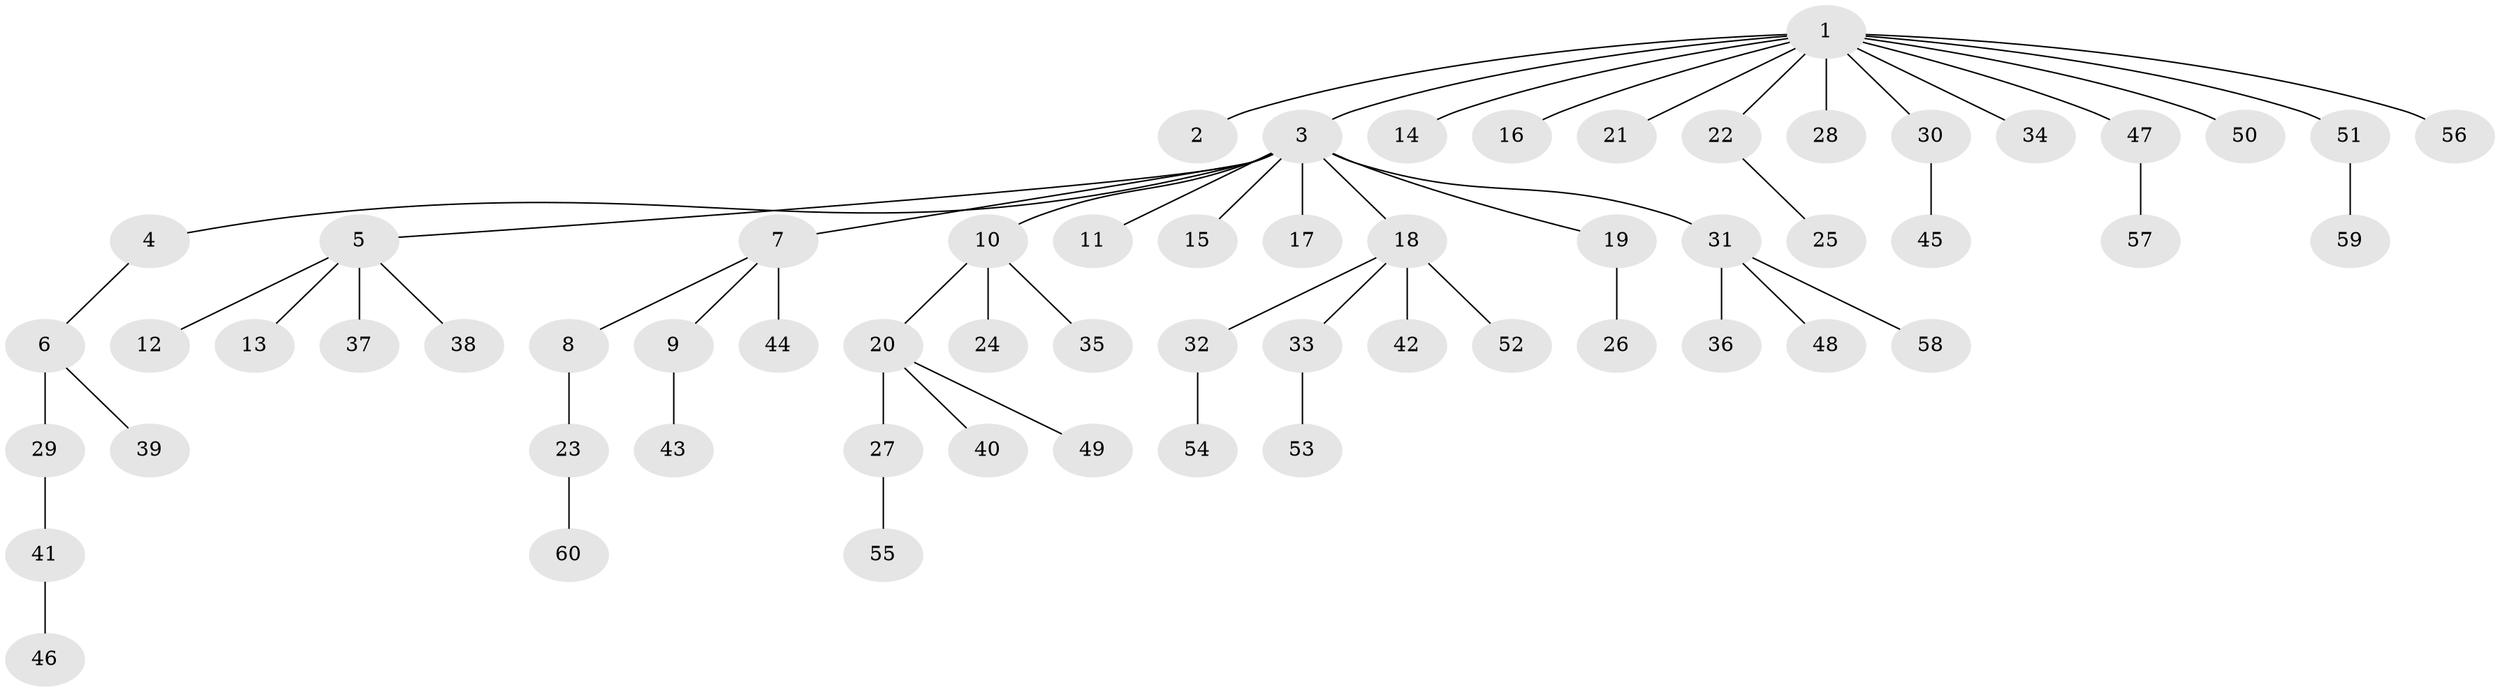 // original degree distribution, {14: 0.008333333333333333, 1: 0.7166666666666667, 27: 0.008333333333333333, 3: 0.1, 6: 0.016666666666666666, 8: 0.008333333333333333, 2: 0.1, 7: 0.008333333333333333, 11: 0.008333333333333333, 4: 0.016666666666666666, 5: 0.008333333333333333}
// Generated by graph-tools (version 1.1) at 2025/35/03/09/25 02:35:35]
// undirected, 60 vertices, 59 edges
graph export_dot {
graph [start="1"]
  node [color=gray90,style=filled];
  1;
  2;
  3;
  4;
  5;
  6;
  7;
  8;
  9;
  10;
  11;
  12;
  13;
  14;
  15;
  16;
  17;
  18;
  19;
  20;
  21;
  22;
  23;
  24;
  25;
  26;
  27;
  28;
  29;
  30;
  31;
  32;
  33;
  34;
  35;
  36;
  37;
  38;
  39;
  40;
  41;
  42;
  43;
  44;
  45;
  46;
  47;
  48;
  49;
  50;
  51;
  52;
  53;
  54;
  55;
  56;
  57;
  58;
  59;
  60;
  1 -- 2 [weight=1.0];
  1 -- 3 [weight=1.0];
  1 -- 14 [weight=1.0];
  1 -- 16 [weight=1.0];
  1 -- 21 [weight=1.0];
  1 -- 22 [weight=1.0];
  1 -- 28 [weight=1.0];
  1 -- 30 [weight=1.0];
  1 -- 34 [weight=1.0];
  1 -- 47 [weight=1.0];
  1 -- 50 [weight=1.0];
  1 -- 51 [weight=1.0];
  1 -- 56 [weight=1.0];
  3 -- 4 [weight=1.0];
  3 -- 5 [weight=1.0];
  3 -- 7 [weight=1.0];
  3 -- 10 [weight=1.0];
  3 -- 11 [weight=1.0];
  3 -- 15 [weight=1.0];
  3 -- 17 [weight=16.0];
  3 -- 18 [weight=1.0];
  3 -- 19 [weight=1.0];
  3 -- 31 [weight=1.0];
  4 -- 6 [weight=1.0];
  5 -- 12 [weight=1.0];
  5 -- 13 [weight=1.0];
  5 -- 37 [weight=1.0];
  5 -- 38 [weight=1.0];
  6 -- 29 [weight=2.0];
  6 -- 39 [weight=1.0];
  7 -- 8 [weight=1.0];
  7 -- 9 [weight=1.0];
  7 -- 44 [weight=2.0];
  8 -- 23 [weight=1.0];
  9 -- 43 [weight=1.0];
  10 -- 20 [weight=1.0];
  10 -- 24 [weight=1.0];
  10 -- 35 [weight=4.0];
  18 -- 32 [weight=1.0];
  18 -- 33 [weight=1.0];
  18 -- 42 [weight=2.0];
  18 -- 52 [weight=1.0];
  19 -- 26 [weight=2.0];
  20 -- 27 [weight=7.0];
  20 -- 40 [weight=1.0];
  20 -- 49 [weight=1.0];
  22 -- 25 [weight=1.0];
  23 -- 60 [weight=1.0];
  27 -- 55 [weight=1.0];
  29 -- 41 [weight=1.0];
  30 -- 45 [weight=2.0];
  31 -- 36 [weight=1.0];
  31 -- 48 [weight=1.0];
  31 -- 58 [weight=1.0];
  32 -- 54 [weight=1.0];
  33 -- 53 [weight=1.0];
  41 -- 46 [weight=1.0];
  47 -- 57 [weight=1.0];
  51 -- 59 [weight=1.0];
}
